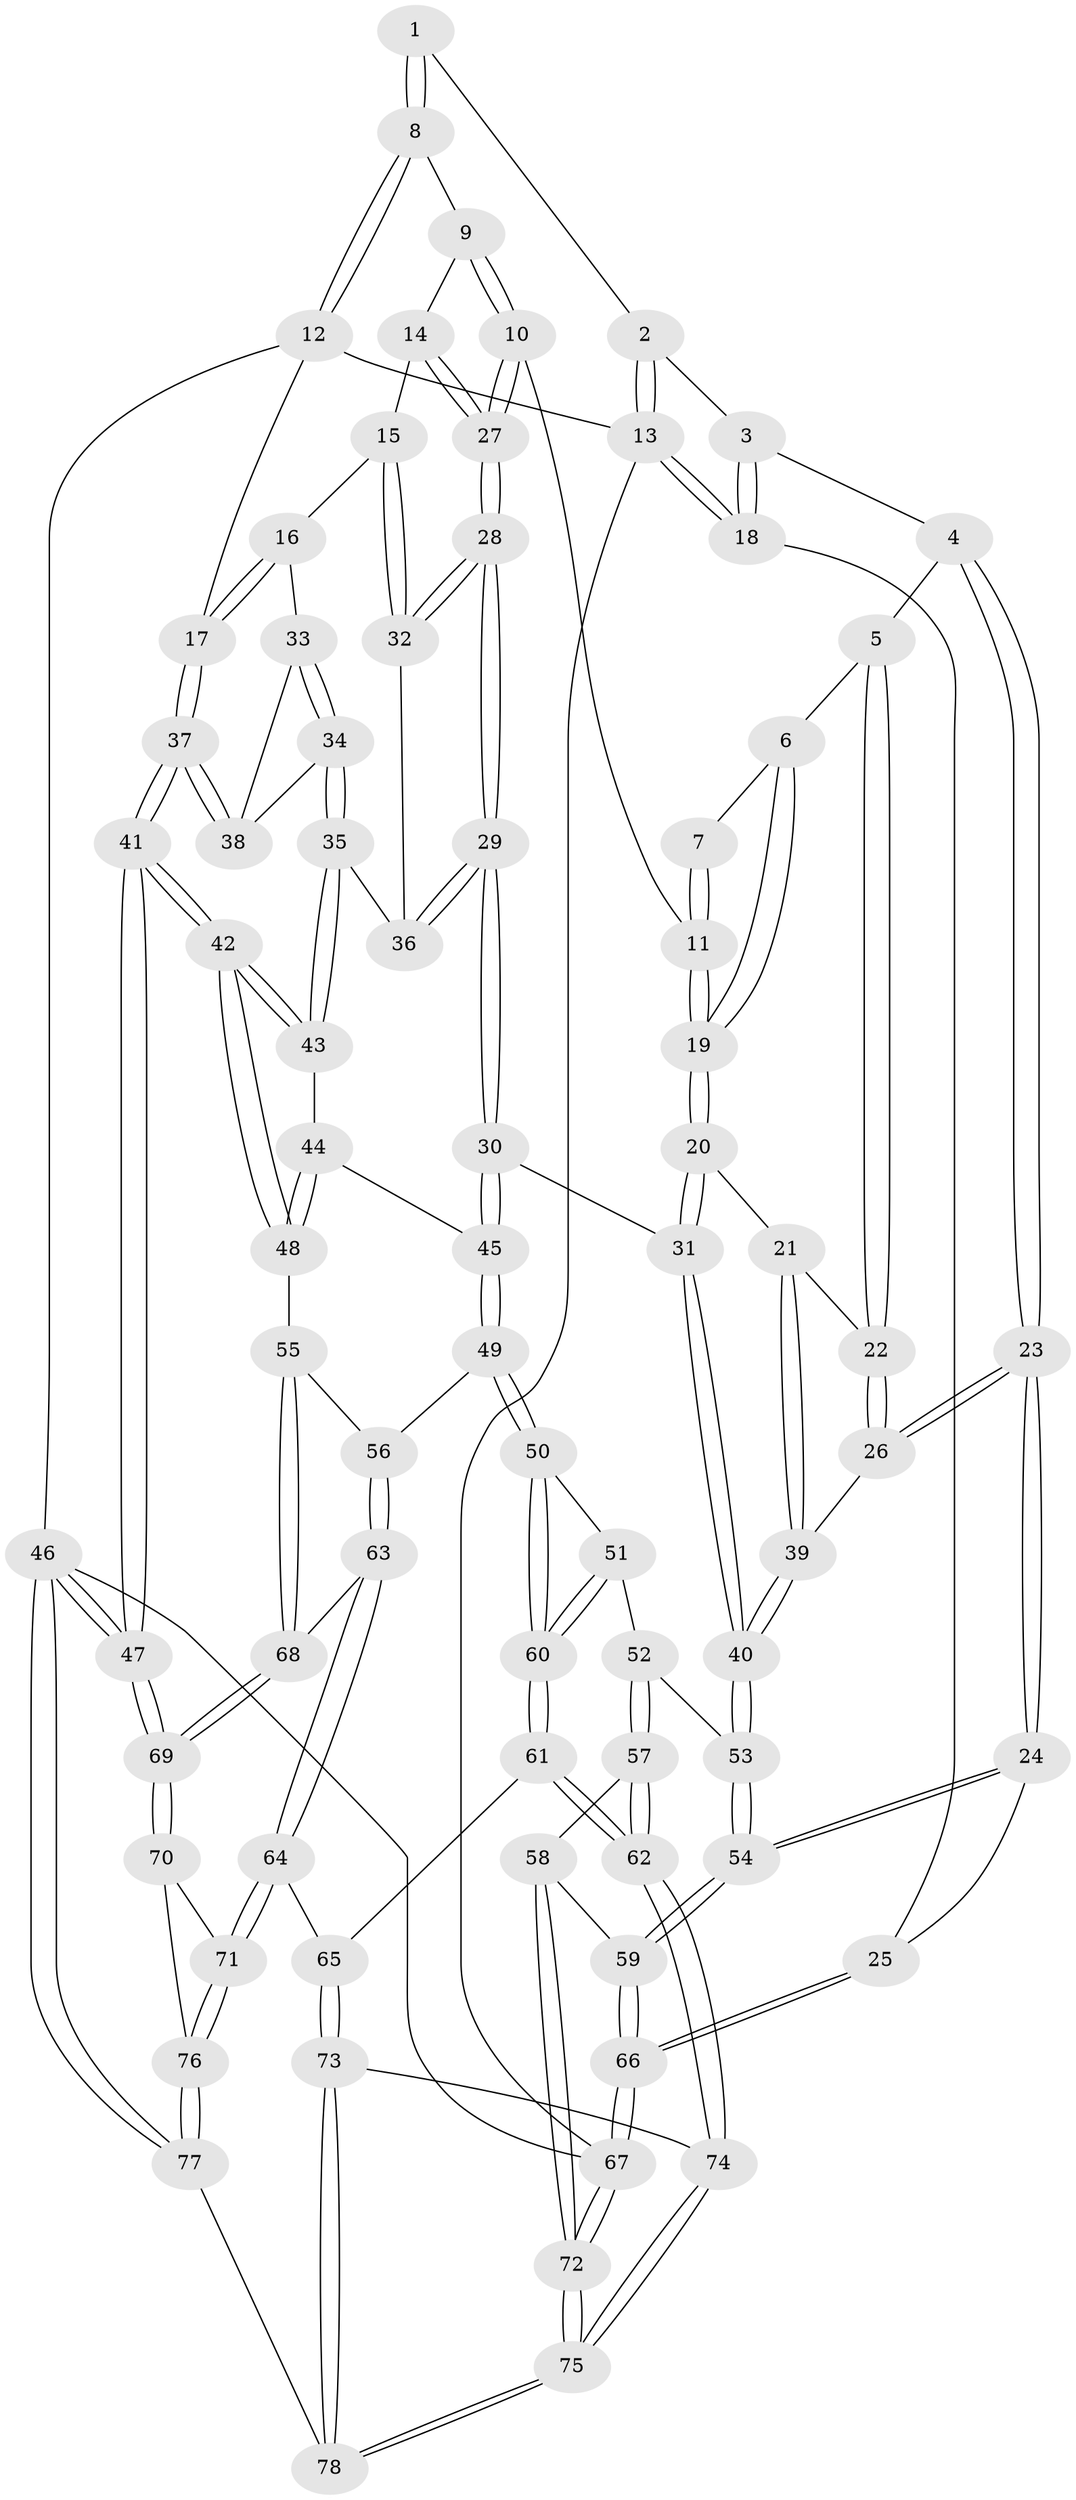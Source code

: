 // Generated by graph-tools (version 1.1) at 2025/27/03/09/25 03:27:12]
// undirected, 78 vertices, 192 edges
graph export_dot {
graph [start="1"]
  node [color=gray90,style=filled];
  1 [pos="+0.39264976352248027+0"];
  2 [pos="+0.03826350121530533+0"];
  3 [pos="+0.16882997478774694+0.009522971382836512"];
  4 [pos="+0.25913938563990335+0.11107457732395067"];
  5 [pos="+0.3428945610156469+0.09428166944619805"];
  6 [pos="+0.3581163449771944+0.08582051952015715"];
  7 [pos="+0.38654841636389775+0"];
  8 [pos="+0.6518878679262343+0"];
  9 [pos="+0.6551505128779446+0"];
  10 [pos="+0.5931154610691789+0.10134888302219201"];
  11 [pos="+0.531305222604365+0.11628807812824164"];
  12 [pos="+1+0"];
  13 [pos="+0+0"];
  14 [pos="+0.8175750738947416+0.11440072400062"];
  15 [pos="+0.8789409513406008+0.12701455397143618"];
  16 [pos="+1+0.07804034192842343"];
  17 [pos="+1+0"];
  18 [pos="+0+0.3249076622848247"];
  19 [pos="+0.4616697147724553+0.14423596190414956"];
  20 [pos="+0.4545144353590374+0.2721699724768975"];
  21 [pos="+0.4280740740874548+0.28415077235174996"];
  22 [pos="+0.33582861711054796+0.21556534024901172"];
  23 [pos="+0.06712689094746599+0.37917756226133287"];
  24 [pos="+0.048956413463445154+0.38409683857427557"];
  25 [pos="+0+0.3738839016762074"];
  26 [pos="+0.1266266474212167+0.38162962791241795"];
  27 [pos="+0.6626946240701289+0.18893542802514432"];
  28 [pos="+0.6640406425356927+0.2839814372842226"];
  29 [pos="+0.6522812749943752+0.3179425804742325"];
  30 [pos="+0.6306838446295658+0.3689937208158257"];
  31 [pos="+0.615539919000758+0.36879786746815285"];
  32 [pos="+0.8457726184118477+0.2502265070430958"];
  33 [pos="+0.9572272284921338+0.2482898648169362"];
  34 [pos="+0.8879989607415903+0.33248449948705894"];
  35 [pos="+0.887324405889002+0.33281616749943205"];
  36 [pos="+0.8762839530402532+0.31544448250972806"];
  37 [pos="+1+0.3710746852964671"];
  38 [pos="+0.9991588009157665+0.31844437765004435"];
  39 [pos="+0.2869883895082715+0.40849775496522595"];
  40 [pos="+0.4038451139787622+0.5052920553225827"];
  41 [pos="+1+0.5155802180017867"];
  42 [pos="+1+0.5208419366936351"];
  43 [pos="+0.8872724938936143+0.3330936188280573"];
  44 [pos="+0.8378405865123717+0.41630187392926826"];
  45 [pos="+0.7094312916906036+0.47586163594936043"];
  46 [pos="+1+1"];
  47 [pos="+1+0.9665808314827867"];
  48 [pos="+1+0.5359550339832935"];
  49 [pos="+0.7106053601930229+0.5035412404856626"];
  50 [pos="+0.6746560370240144+0.5417473587212148"];
  51 [pos="+0.4959495836490575+0.5589963110034168"];
  52 [pos="+0.41686668335087174+0.540693408379686"];
  53 [pos="+0.4088063498894424+0.5282050810367409"];
  54 [pos="+0.20796920373582775+0.7002568198923033"];
  55 [pos="+1+0.5633898966752746"];
  56 [pos="+0.7383441976986704+0.5319204565199175"];
  57 [pos="+0.45340952304922877+0.7632252358802593"];
  58 [pos="+0.22652922646584575+0.7551991525947952"];
  59 [pos="+0.21108443335781107+0.7208016388524119"];
  60 [pos="+0.5991920538146265+0.6851444704496631"];
  61 [pos="+0.5834766734539063+0.7347549711450401"];
  62 [pos="+0.48499580616556753+0.7850484325842754"];
  63 [pos="+0.8339547092018977+0.7240430040572842"];
  64 [pos="+0.7938746271405198+0.789444751054571"];
  65 [pos="+0.75112368634871+0.7941196777838693"];
  66 [pos="+0+0.7430881009762719"];
  67 [pos="+0+1"];
  68 [pos="+0.8694253513047093+0.7138738205413904"];
  69 [pos="+1+0.928586065465028"];
  70 [pos="+0.9820358157454114+0.8761658221287361"];
  71 [pos="+0.8051231097847734+0.8111479690099201"];
  72 [pos="+0+1"];
  73 [pos="+0.6585149293247277+0.9326507048678475"];
  74 [pos="+0.4889473009615276+0.8571692303013143"];
  75 [pos="+0.36279618900938615+1"];
  76 [pos="+0.8263112525444211+0.9443888602606009"];
  77 [pos="+0.8259325156821699+1"];
  78 [pos="+0.7473390754715379+1"];
  1 -- 2;
  1 -- 8;
  1 -- 8;
  2 -- 3;
  2 -- 13;
  2 -- 13;
  3 -- 4;
  3 -- 18;
  3 -- 18;
  4 -- 5;
  4 -- 23;
  4 -- 23;
  5 -- 6;
  5 -- 22;
  5 -- 22;
  6 -- 7;
  6 -- 19;
  6 -- 19;
  7 -- 11;
  7 -- 11;
  8 -- 9;
  8 -- 12;
  8 -- 12;
  9 -- 10;
  9 -- 10;
  9 -- 14;
  10 -- 11;
  10 -- 27;
  10 -- 27;
  11 -- 19;
  11 -- 19;
  12 -- 13;
  12 -- 17;
  12 -- 46;
  13 -- 18;
  13 -- 18;
  13 -- 67;
  14 -- 15;
  14 -- 27;
  14 -- 27;
  15 -- 16;
  15 -- 32;
  15 -- 32;
  16 -- 17;
  16 -- 17;
  16 -- 33;
  17 -- 37;
  17 -- 37;
  18 -- 25;
  19 -- 20;
  19 -- 20;
  20 -- 21;
  20 -- 31;
  20 -- 31;
  21 -- 22;
  21 -- 39;
  21 -- 39;
  22 -- 26;
  22 -- 26;
  23 -- 24;
  23 -- 24;
  23 -- 26;
  23 -- 26;
  24 -- 25;
  24 -- 54;
  24 -- 54;
  25 -- 66;
  25 -- 66;
  26 -- 39;
  27 -- 28;
  27 -- 28;
  28 -- 29;
  28 -- 29;
  28 -- 32;
  28 -- 32;
  29 -- 30;
  29 -- 30;
  29 -- 36;
  29 -- 36;
  30 -- 31;
  30 -- 45;
  30 -- 45;
  31 -- 40;
  31 -- 40;
  32 -- 36;
  33 -- 34;
  33 -- 34;
  33 -- 38;
  34 -- 35;
  34 -- 35;
  34 -- 38;
  35 -- 36;
  35 -- 43;
  35 -- 43;
  37 -- 38;
  37 -- 38;
  37 -- 41;
  37 -- 41;
  39 -- 40;
  39 -- 40;
  40 -- 53;
  40 -- 53;
  41 -- 42;
  41 -- 42;
  41 -- 47;
  41 -- 47;
  42 -- 43;
  42 -- 43;
  42 -- 48;
  42 -- 48;
  43 -- 44;
  44 -- 45;
  44 -- 48;
  44 -- 48;
  45 -- 49;
  45 -- 49;
  46 -- 47;
  46 -- 47;
  46 -- 77;
  46 -- 77;
  46 -- 67;
  47 -- 69;
  47 -- 69;
  48 -- 55;
  49 -- 50;
  49 -- 50;
  49 -- 56;
  50 -- 51;
  50 -- 60;
  50 -- 60;
  51 -- 52;
  51 -- 60;
  51 -- 60;
  52 -- 53;
  52 -- 57;
  52 -- 57;
  53 -- 54;
  53 -- 54;
  54 -- 59;
  54 -- 59;
  55 -- 56;
  55 -- 68;
  55 -- 68;
  56 -- 63;
  56 -- 63;
  57 -- 58;
  57 -- 62;
  57 -- 62;
  58 -- 59;
  58 -- 72;
  58 -- 72;
  59 -- 66;
  59 -- 66;
  60 -- 61;
  60 -- 61;
  61 -- 62;
  61 -- 62;
  61 -- 65;
  62 -- 74;
  62 -- 74;
  63 -- 64;
  63 -- 64;
  63 -- 68;
  64 -- 65;
  64 -- 71;
  64 -- 71;
  65 -- 73;
  65 -- 73;
  66 -- 67;
  66 -- 67;
  67 -- 72;
  67 -- 72;
  68 -- 69;
  68 -- 69;
  69 -- 70;
  69 -- 70;
  70 -- 71;
  70 -- 76;
  71 -- 76;
  71 -- 76;
  72 -- 75;
  72 -- 75;
  73 -- 74;
  73 -- 78;
  73 -- 78;
  74 -- 75;
  74 -- 75;
  75 -- 78;
  75 -- 78;
  76 -- 77;
  76 -- 77;
  77 -- 78;
}
